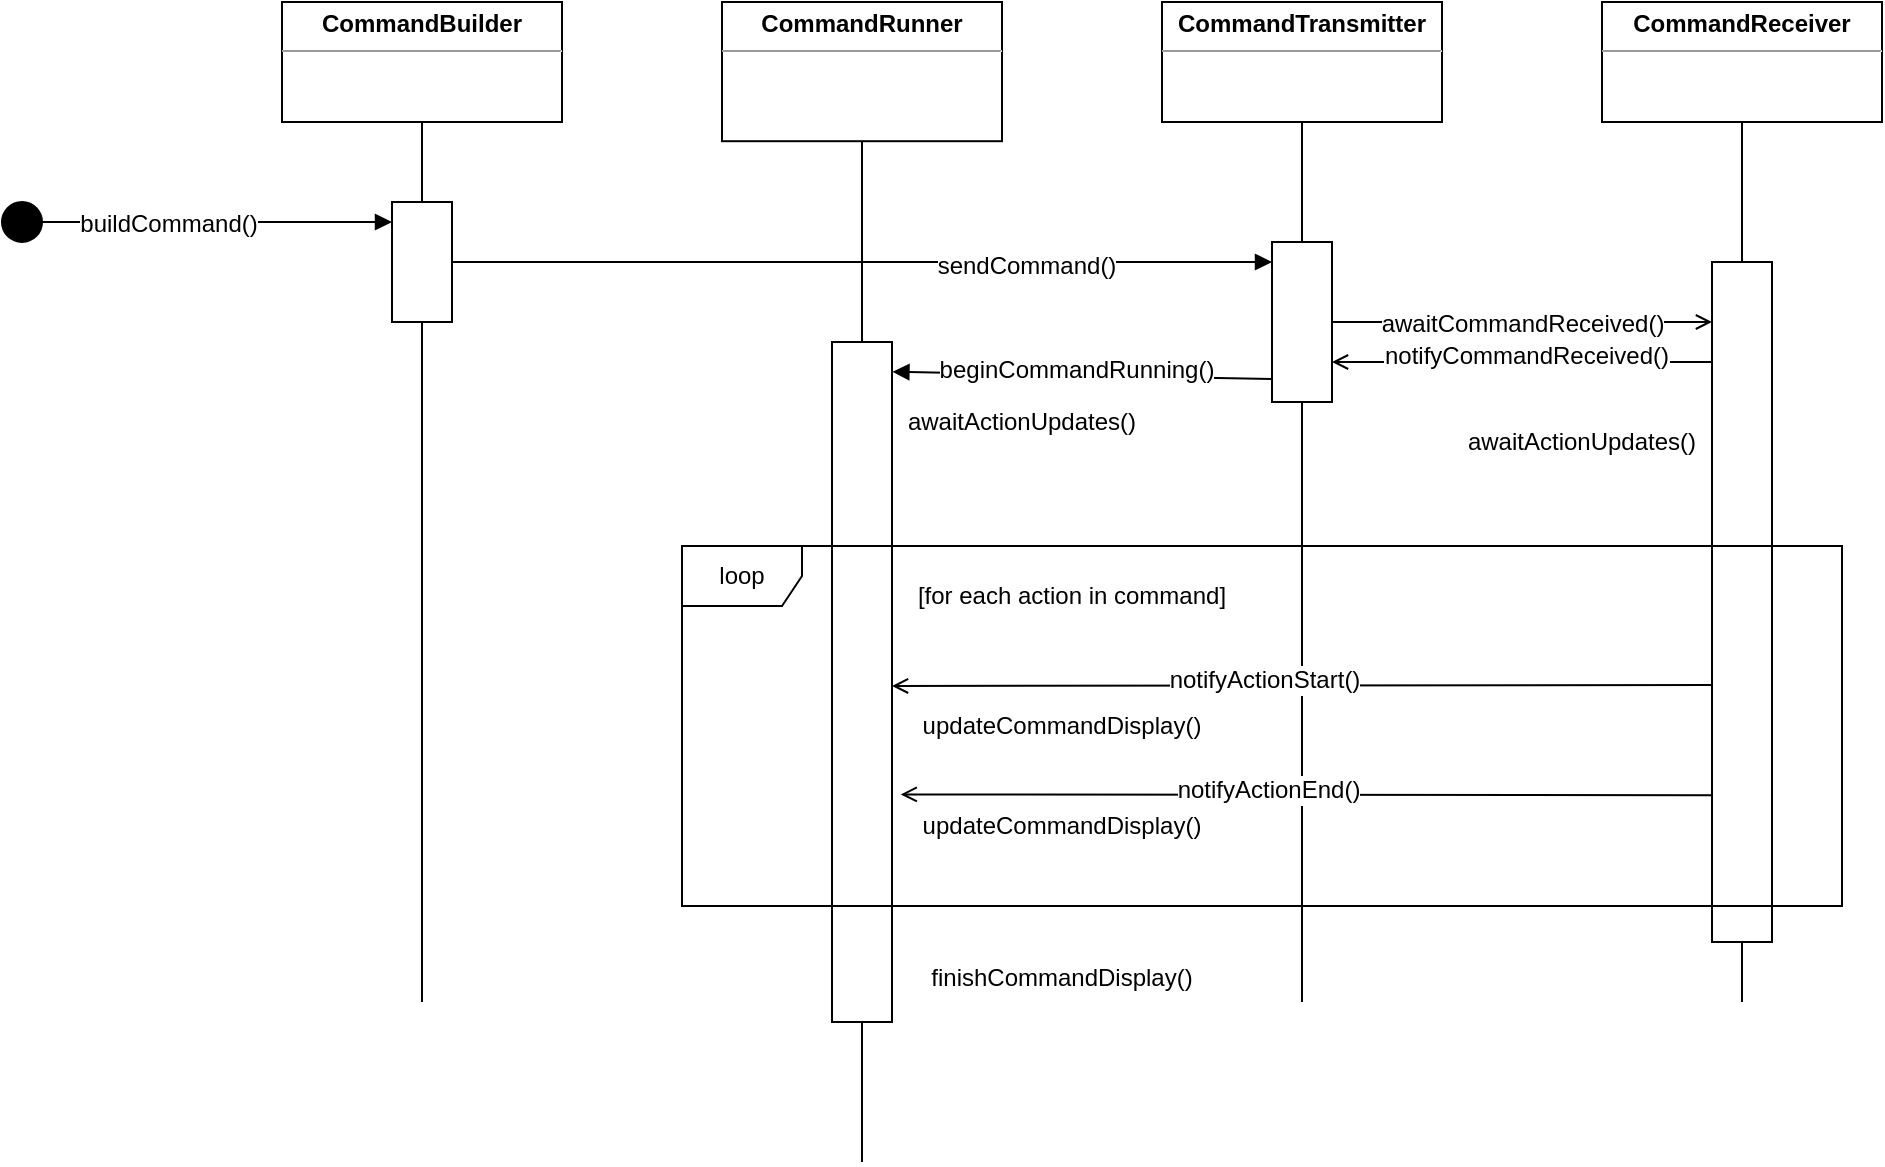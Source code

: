 <mxfile version="10.8.0" type="device"><diagram id="eozUV7fbGFnf1xMGzdSC" name="Page-1"><mxGraphModel dx="1394" dy="772" grid="1" gridSize="10" guides="1" tooltips="1" connect="1" arrows="1" fold="1" page="1" pageScale="1" pageWidth="850" pageHeight="1100" math="0" shadow="0"><root><mxCell id="0"/><mxCell id="1" parent="0"/><mxCell id="kVDvn2UF4GMO9lTySOHj-63" value="" style="group" parent="1" vertex="1" connectable="0"><mxGeometry x="440" y="70" width="140" height="580" as="geometry"/></mxCell><mxCell id="kVDvn2UF4GMO9lTySOHj-62" value="" style="endArrow=none;html=1;entryX=0.5;entryY=1;entryDx=0;entryDy=0;" parent="kVDvn2UF4GMO9lTySOHj-63" target="kVDvn2UF4GMO9lTySOHj-12" edge="1"><mxGeometry width="50" height="50" relative="1" as="geometry"><mxPoint x="70" y="580" as="sourcePoint"/><mxPoint x="50" y="185.6" as="targetPoint"/></mxGeometry></mxCell><mxCell id="kVDvn2UF4GMO9lTySOHj-12" value="&lt;p style=&quot;margin: 0px ; margin-top: 4px ; text-align: center&quot;&gt;&lt;b&gt;CommandRunner&lt;/b&gt;&lt;br&gt;&lt;/p&gt;&lt;hr size=&quot;1&quot;&gt;&lt;div style=&quot;height: 2px&quot;&gt;&lt;/div&gt;" style="verticalAlign=top;align=left;overflow=fill;fontSize=12;fontFamily=Helvetica;html=1;" parent="kVDvn2UF4GMO9lTySOHj-63" vertex="1"><mxGeometry width="140" height="69.6" as="geometry"/></mxCell><mxCell id="kVDvn2UF4GMO9lTySOHj-1" value="" style="group" parent="1" vertex="1" connectable="0"><mxGeometry x="220" y="70" width="140" height="500" as="geometry"/></mxCell><mxCell id="kVDvn2UF4GMO9lTySOHj-2" style="edgeStyle=orthogonalEdgeStyle;rounded=0;orthogonalLoop=1;jettySize=auto;html=1;exitX=0.5;exitY=1;exitDx=0;exitDy=0;endArrow=none;endFill=0;" parent="kVDvn2UF4GMO9lTySOHj-1" source="kVDvn2UF4GMO9lTySOHj-18" edge="1"><mxGeometry relative="1" as="geometry"><mxPoint x="70" y="500" as="targetPoint"/></mxGeometry></mxCell><mxCell id="kVDvn2UF4GMO9lTySOHj-3" value="&lt;p style=&quot;margin: 0px ; margin-top: 4px ; text-align: center&quot;&gt;&lt;b&gt;CommandBuilder&lt;/b&gt;&lt;br&gt;&lt;/p&gt;&lt;hr size=&quot;1&quot;&gt;&lt;div style=&quot;height: 2px&quot;&gt;&lt;/div&gt;" style="verticalAlign=top;align=left;overflow=fill;fontSize=12;fontFamily=Helvetica;html=1;" parent="kVDvn2UF4GMO9lTySOHj-1" vertex="1"><mxGeometry width="140" height="60" as="geometry"/></mxCell><mxCell id="kVDvn2UF4GMO9lTySOHj-18" value="" style="rounded=0;whiteSpace=wrap;html=1;" parent="kVDvn2UF4GMO9lTySOHj-1" vertex="1"><mxGeometry x="55" y="100" width="30" height="60" as="geometry"/></mxCell><mxCell id="kVDvn2UF4GMO9lTySOHj-19" style="edgeStyle=orthogonalEdgeStyle;rounded=0;orthogonalLoop=1;jettySize=auto;html=1;exitX=0.5;exitY=1;exitDx=0;exitDy=0;endArrow=none;endFill=0;" parent="kVDvn2UF4GMO9lTySOHj-1" source="kVDvn2UF4GMO9lTySOHj-3" target="kVDvn2UF4GMO9lTySOHj-18" edge="1"><mxGeometry relative="1" as="geometry"><mxPoint x="290" y="510" as="targetPoint"/><mxPoint x="290" y="70" as="sourcePoint"/></mxGeometry></mxCell><mxCell id="kVDvn2UF4GMO9lTySOHj-13" value="" style="endArrow=block;html=1;endFill=1;exitX=1;exitY=0.5;exitDx=0;exitDy=0;" parent="kVDvn2UF4GMO9lTySOHj-1" source="1US35bGf7fXNlC3cYP7S-1" edge="1"><mxGeometry width="50" height="50" relative="1" as="geometry"><mxPoint x="-120" y="110" as="sourcePoint"/><mxPoint x="55" y="110" as="targetPoint"/></mxGeometry></mxCell><mxCell id="kVDvn2UF4GMO9lTySOHj-14" value="buildCommand()" style="text;html=1;resizable=0;points=[];align=center;verticalAlign=middle;labelBackgroundColor=#ffffff;" parent="kVDvn2UF4GMO9lTySOHj-13" vertex="1" connectable="0"><mxGeometry x="-0.286" y="-1" relative="1" as="geometry"><mxPoint as="offset"/></mxGeometry></mxCell><mxCell id="kVDvn2UF4GMO9lTySOHj-4" value="" style="group" parent="1" vertex="1" connectable="0"><mxGeometry x="660" y="70" width="140" height="500" as="geometry"/></mxCell><mxCell id="kVDvn2UF4GMO9lTySOHj-5" style="edgeStyle=orthogonalEdgeStyle;rounded=0;orthogonalLoop=1;jettySize=auto;html=1;exitX=0.5;exitY=1;exitDx=0;exitDy=0;endArrow=none;endFill=0;" parent="kVDvn2UF4GMO9lTySOHj-4" source="kVDvn2UF4GMO9lTySOHj-20" edge="1"><mxGeometry relative="1" as="geometry"><mxPoint x="70" y="500" as="targetPoint"/></mxGeometry></mxCell><mxCell id="kVDvn2UF4GMO9lTySOHj-6" value="&lt;p style=&quot;margin: 0px ; margin-top: 4px ; text-align: center&quot;&gt;&lt;b&gt;CommandTransmitter&lt;/b&gt;&lt;br&gt;&lt;/p&gt;&lt;hr size=&quot;1&quot;&gt;&lt;div style=&quot;height: 2px&quot;&gt;&lt;/div&gt;" style="verticalAlign=top;align=left;overflow=fill;fontSize=12;fontFamily=Helvetica;html=1;" parent="kVDvn2UF4GMO9lTySOHj-4" vertex="1"><mxGeometry width="140" height="60" as="geometry"/></mxCell><mxCell id="kVDvn2UF4GMO9lTySOHj-20" value="" style="rounded=0;whiteSpace=wrap;html=1;" parent="kVDvn2UF4GMO9lTySOHj-4" vertex="1"><mxGeometry x="55" y="120" width="30" height="80" as="geometry"/></mxCell><mxCell id="kVDvn2UF4GMO9lTySOHj-21" style="edgeStyle=orthogonalEdgeStyle;rounded=0;orthogonalLoop=1;jettySize=auto;html=1;exitX=0.5;exitY=1;exitDx=0;exitDy=0;endArrow=none;endFill=0;" parent="kVDvn2UF4GMO9lTySOHj-4" source="kVDvn2UF4GMO9lTySOHj-6" target="kVDvn2UF4GMO9lTySOHj-20" edge="1"><mxGeometry relative="1" as="geometry"><mxPoint x="660" y="570" as="targetPoint"/><mxPoint x="660" y="130" as="sourcePoint"/></mxGeometry></mxCell><mxCell id="kVDvn2UF4GMO9lTySOHj-7" value="" style="group" parent="1" vertex="1" connectable="0"><mxGeometry x="880" y="70" width="140" height="500" as="geometry"/></mxCell><mxCell id="kVDvn2UF4GMO9lTySOHj-8" style="edgeStyle=orthogonalEdgeStyle;rounded=0;orthogonalLoop=1;jettySize=auto;html=1;exitX=0.5;exitY=1;exitDx=0;exitDy=0;endArrow=none;endFill=0;" parent="kVDvn2UF4GMO9lTySOHj-7" source="kVDvn2UF4GMO9lTySOHj-56" edge="1"><mxGeometry relative="1" as="geometry"><mxPoint x="70" y="500" as="targetPoint"/></mxGeometry></mxCell><mxCell id="kVDvn2UF4GMO9lTySOHj-9" value="&lt;p style=&quot;margin: 0px ; margin-top: 4px ; text-align: center&quot;&gt;&lt;b&gt;CommandReceiver&lt;/b&gt;&lt;br&gt;&lt;/p&gt;&lt;hr size=&quot;1&quot;&gt;&lt;div style=&quot;height: 2px&quot;&gt;&lt;/div&gt;" style="verticalAlign=top;align=left;overflow=fill;fontSize=12;fontFamily=Helvetica;html=1;" parent="kVDvn2UF4GMO9lTySOHj-7" vertex="1"><mxGeometry width="140" height="60" as="geometry"/></mxCell><mxCell id="kVDvn2UF4GMO9lTySOHj-56" value="" style="rounded=0;whiteSpace=wrap;html=1;" parent="kVDvn2UF4GMO9lTySOHj-7" vertex="1"><mxGeometry x="55" y="130" width="30" height="340" as="geometry"/></mxCell><mxCell id="kVDvn2UF4GMO9lTySOHj-59" style="edgeStyle=orthogonalEdgeStyle;rounded=0;orthogonalLoop=1;jettySize=auto;html=1;exitX=0.5;exitY=1;exitDx=0;exitDy=0;endArrow=none;endFill=0;" parent="kVDvn2UF4GMO9lTySOHj-7" source="kVDvn2UF4GMO9lTySOHj-9" target="kVDvn2UF4GMO9lTySOHj-56" edge="1"><mxGeometry relative="1" as="geometry"><mxPoint x="950" y="570" as="targetPoint"/><mxPoint x="950.034" y="130.069" as="sourcePoint"/></mxGeometry></mxCell><mxCell id="kVDvn2UF4GMO9lTySOHj-15" value="" style="endArrow=block;html=1;exitX=1;exitY=0.5;exitDx=0;exitDy=0;endFill=1;" parent="1" source="kVDvn2UF4GMO9lTySOHj-18" edge="1"><mxGeometry width="50" height="50" relative="1" as="geometry"><mxPoint x="360" y="250" as="sourcePoint"/><mxPoint x="715" y="200" as="targetPoint"/></mxGeometry></mxCell><mxCell id="kVDvn2UF4GMO9lTySOHj-16" value="sendCommand()" style="text;html=1;resizable=0;points=[];align=center;verticalAlign=middle;labelBackgroundColor=#ffffff;" parent="kVDvn2UF4GMO9lTySOHj-15" vertex="1" connectable="0"><mxGeometry x="0.4" y="-2" relative="1" as="geometry"><mxPoint as="offset"/></mxGeometry></mxCell><mxCell id="kVDvn2UF4GMO9lTySOHj-22" value="" style="endArrow=open;html=1;exitX=1;exitY=0.5;exitDx=0;exitDy=0;endFill=0;" parent="1" source="kVDvn2UF4GMO9lTySOHj-20" edge="1"><mxGeometry width="50" height="50" relative="1" as="geometry"><mxPoint x="795" y="229.5" as="sourcePoint"/><mxPoint x="935" y="230" as="targetPoint"/></mxGeometry></mxCell><mxCell id="kVDvn2UF4GMO9lTySOHj-23" value="awaitCommandReceived()" style="text;html=1;resizable=0;points=[];align=center;verticalAlign=middle;labelBackgroundColor=#ffffff;" parent="kVDvn2UF4GMO9lTySOHj-22" vertex="1" connectable="0"><mxGeometry x="-0.289" relative="1" as="geometry"><mxPoint x="27" y="0.5" as="offset"/></mxGeometry></mxCell><mxCell id="kVDvn2UF4GMO9lTySOHj-27" value="" style="endArrow=open;html=1;endFill=0;" parent="1" edge="1"><mxGeometry width="50" height="50" relative="1" as="geometry"><mxPoint x="935" y="250" as="sourcePoint"/><mxPoint x="745" y="250" as="targetPoint"/></mxGeometry></mxCell><mxCell id="kVDvn2UF4GMO9lTySOHj-28" value="notifyCommandReceived()" style="text;html=1;resizable=0;points=[];align=center;verticalAlign=middle;labelBackgroundColor=#ffffff;" parent="kVDvn2UF4GMO9lTySOHj-27" vertex="1" connectable="0"><mxGeometry x="0.193" y="-3" relative="1" as="geometry"><mxPoint x="20" as="offset"/></mxGeometry></mxCell><mxCell id="kVDvn2UF4GMO9lTySOHj-29" value="" style="endArrow=block;html=1;endFill=1;entryX=1;entryY=0.25;entryDx=0;entryDy=0;exitX=-0.005;exitY=0.857;exitDx=0;exitDy=0;exitPerimeter=0;" parent="1" source="kVDvn2UF4GMO9lTySOHj-20" edge="1"><mxGeometry width="50" height="50" relative="1" as="geometry"><mxPoint x="660" y="280" as="sourcePoint"/><mxPoint x="525.207" y="254.897" as="targetPoint"/></mxGeometry></mxCell><mxCell id="kVDvn2UF4GMO9lTySOHj-30" value="beginCommandRunning()" style="text;html=1;resizable=0;points=[];align=center;verticalAlign=middle;labelBackgroundColor=#ffffff;" parent="kVDvn2UF4GMO9lTySOHj-29" vertex="1" connectable="0"><mxGeometry x="0.193" y="-3" relative="1" as="geometry"><mxPoint x="15" as="offset"/></mxGeometry></mxCell><mxCell id="kVDvn2UF4GMO9lTySOHj-37" value="awaitActionUpdates()" style="text;html=1;strokeColor=none;fillColor=none;align=center;verticalAlign=middle;whiteSpace=wrap;rounded=0;" parent="1" vertex="1"><mxGeometry x="510" y="270" width="160" height="20" as="geometry"/></mxCell><mxCell id="kVDvn2UF4GMO9lTySOHj-38" value="" style="endArrow=open;html=1;endFill=0;exitX=0;exitY=0.25;exitDx=0;exitDy=0;" parent="1" edge="1"><mxGeometry width="50" height="50" relative="1" as="geometry"><mxPoint x="934.862" y="411.448" as="sourcePoint"/><mxPoint x="525" y="412" as="targetPoint"/></mxGeometry></mxCell><mxCell id="kVDvn2UF4GMO9lTySOHj-39" value="notifyActionStart()" style="text;html=1;resizable=0;points=[];align=center;verticalAlign=middle;labelBackgroundColor=#ffffff;" parent="kVDvn2UF4GMO9lTySOHj-38" vertex="1" connectable="0"><mxGeometry x="0.193" y="-3" relative="1" as="geometry"><mxPoint x="20" as="offset"/></mxGeometry></mxCell><mxCell id="kVDvn2UF4GMO9lTySOHj-33" value="" style="endArrow=open;html=1;endFill=0;entryX=-0.004;entryY=-0.112;entryDx=0;entryDy=0;entryPerimeter=0;exitX=0;exitY=0.75;exitDx=0;exitDy=0;" parent="1" target="kVDvn2UF4GMO9lTySOHj-48" edge="1"><mxGeometry width="50" height="50" relative="1" as="geometry"><mxPoint x="934.862" y="466.621" as="sourcePoint"/><mxPoint x="580" y="425" as="targetPoint"/></mxGeometry></mxCell><mxCell id="kVDvn2UF4GMO9lTySOHj-34" value="notifyActionEnd()" style="text;html=1;resizable=0;points=[];align=center;verticalAlign=middle;labelBackgroundColor=#ffffff;" parent="kVDvn2UF4GMO9lTySOHj-33" vertex="1" connectable="0"><mxGeometry x="0.193" y="-3" relative="1" as="geometry"><mxPoint x="20" as="offset"/></mxGeometry></mxCell><mxCell id="kVDvn2UF4GMO9lTySOHj-45" value="" style="group" parent="1" vertex="1" connectable="0"><mxGeometry x="440" y="332" width="580" height="152.5" as="geometry"/></mxCell><mxCell id="kVDvn2UF4GMO9lTySOHj-47" value="" style="rounded=0;whiteSpace=wrap;html=1;" parent="1" vertex="1"><mxGeometry x="495" y="240" width="30" height="340" as="geometry"/></mxCell><mxCell id="kVDvn2UF4GMO9lTySOHj-46" value="updateCommandDisplay()" style="text;html=1;strokeColor=none;fillColor=none;align=center;verticalAlign=middle;whiteSpace=wrap;rounded=0;" parent="1" vertex="1"><mxGeometry x="530" y="419.5" width="160" height="25" as="geometry"/></mxCell><mxCell id="kVDvn2UF4GMO9lTySOHj-48" value="updateCommandDisplay()" style="text;html=1;strokeColor=none;fillColor=none;align=center;verticalAlign=middle;whiteSpace=wrap;rounded=0;" parent="1" vertex="1"><mxGeometry x="530" y="469" width="160" height="25" as="geometry"/></mxCell><mxCell id="kVDvn2UF4GMO9lTySOHj-44" value="[for each action in command]" style="text;html=1;strokeColor=none;fillColor=#ffffff;align=center;verticalAlign=middle;whiteSpace=wrap;rounded=0;" parent="1" vertex="1"><mxGeometry x="530" y="352" width="170" height="30" as="geometry"/></mxCell><mxCell id="kVDvn2UF4GMO9lTySOHj-66" value="awaitActionUpdates()" style="text;html=1;strokeColor=none;fillColor=none;align=center;verticalAlign=middle;whiteSpace=wrap;rounded=0;" parent="1" vertex="1"><mxGeometry x="790" y="280" width="160" height="20" as="geometry"/></mxCell><mxCell id="kVDvn2UF4GMO9lTySOHj-68" value="finishCommandDisplay()" style="text;html=1;strokeColor=none;fillColor=none;align=center;verticalAlign=middle;whiteSpace=wrap;rounded=0;" parent="1" vertex="1"><mxGeometry x="530" y="545" width="160" height="25" as="geometry"/></mxCell><mxCell id="1US35bGf7fXNlC3cYP7S-1" value="" style="ellipse;whiteSpace=wrap;html=1;aspect=fixed;fillColor=#000000;" parent="1" vertex="1"><mxGeometry x="80" y="170" width="20" height="20" as="geometry"/></mxCell><mxCell id="kVDvn2UF4GMO9lTySOHj-41" value="loop" style="shape=umlFrame;whiteSpace=wrap;html=1;" parent="1" vertex="1"><mxGeometry x="420" y="342" width="580" height="180" as="geometry"/></mxCell></root></mxGraphModel></diagram></mxfile>